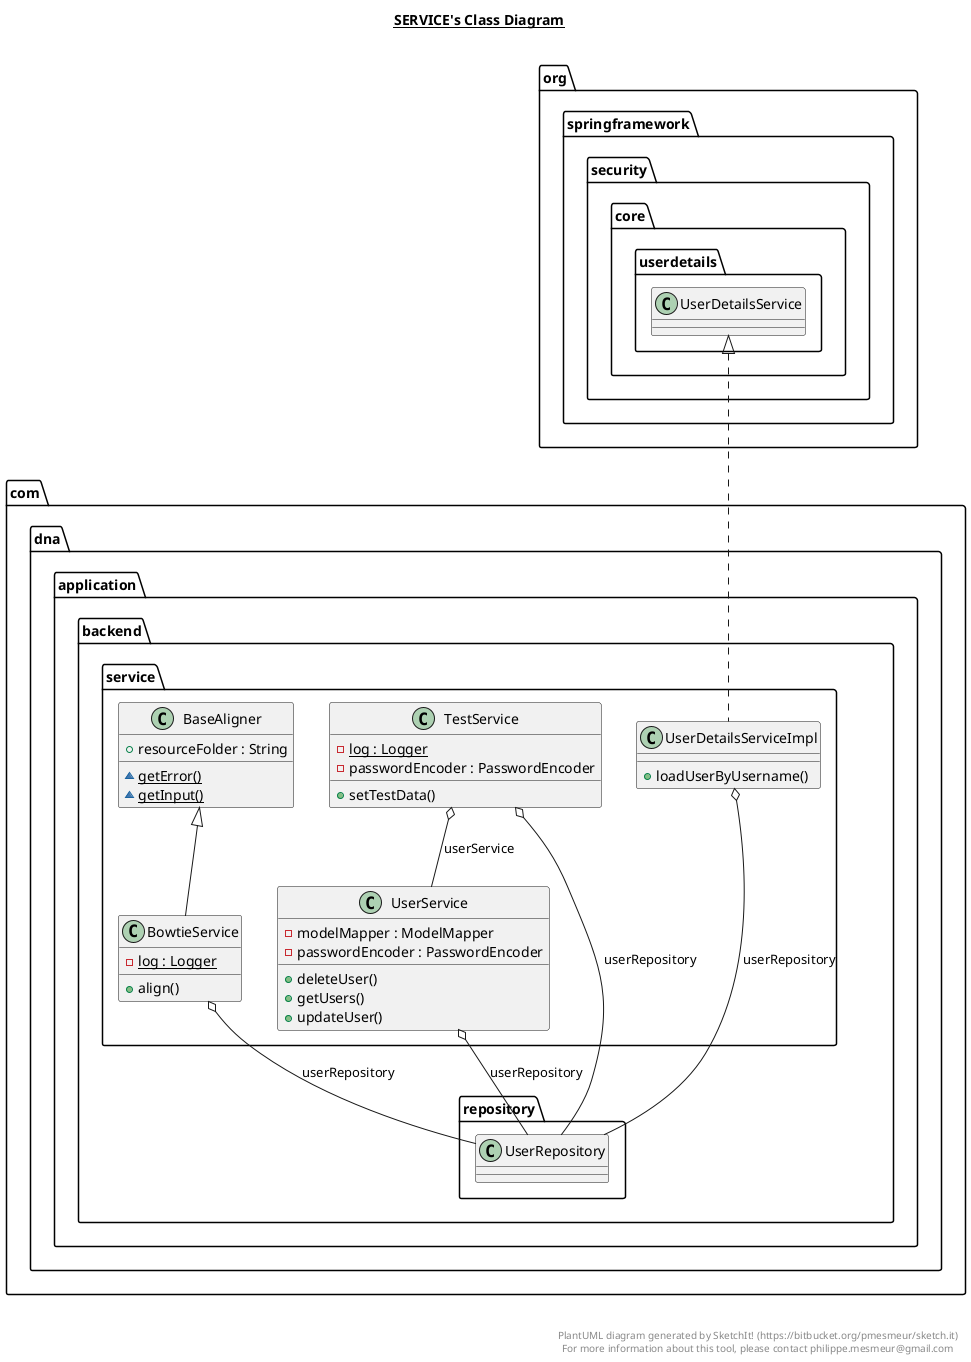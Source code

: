 @startuml

title __SERVICE's Class Diagram__\n

  namespace com.dna.application.backend {
    namespace service {
      class com.dna.application.backend.service.BaseAligner {
          + resourceFolder : String
          {static} ~ getError()
          {static} ~ getInput()
      }
    }
  }
  

  namespace com.dna.application.backend {
    namespace service {
      class com.dna.application.backend.service.BowtieService {
          {static} - log : Logger
          + align()
      }
    }
  }
  

  namespace com.dna.application.backend {
    namespace service {
      class com.dna.application.backend.service.TestService {
          {static} - log : Logger
          - passwordEncoder : PasswordEncoder
          + setTestData()
      }
    }
  }
  

  namespace com.dna.application.backend {
    namespace service {
      class com.dna.application.backend.service.UserDetailsServiceImpl {
          + loadUserByUsername()
      }
    }
  }
  

  namespace com.dna.application.backend {
    namespace service {
      class com.dna.application.backend.service.UserService {
          - modelMapper : ModelMapper
          - passwordEncoder : PasswordEncoder
          + deleteUser()
          + getUsers()
          + updateUser()
      }
    }
  }
  

  com.dna.application.backend.service.BowtieService -up-|> com.dna.application.backend.service.BaseAligner
  com.dna.application.backend.service.BowtieService o-- com.dna.application.backend.repository.UserRepository : userRepository
  com.dna.application.backend.service.TestService o-- com.dna.application.backend.repository.UserRepository : userRepository
  com.dna.application.backend.service.TestService o-- com.dna.application.backend.service.UserService : userService
  com.dna.application.backend.service.UserDetailsServiceImpl .up.|> org.springframework.security.core.userdetails.UserDetailsService
  com.dna.application.backend.service.UserDetailsServiceImpl o-- com.dna.application.backend.repository.UserRepository : userRepository
  com.dna.application.backend.service.UserService o-- com.dna.application.backend.repository.UserRepository : userRepository


right footer


PlantUML diagram generated by SketchIt! (https://bitbucket.org/pmesmeur/sketch.it)
For more information about this tool, please contact philippe.mesmeur@gmail.com
endfooter

@enduml
